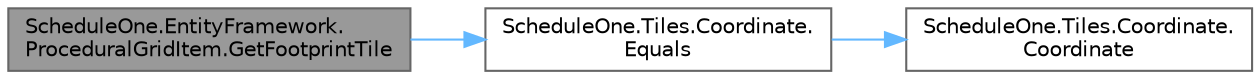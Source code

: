 digraph "ScheduleOne.EntityFramework.ProceduralGridItem.GetFootprintTile"
{
 // LATEX_PDF_SIZE
  bgcolor="transparent";
  edge [fontname=Helvetica,fontsize=10,labelfontname=Helvetica,labelfontsize=10];
  node [fontname=Helvetica,fontsize=10,shape=box,height=0.2,width=0.4];
  rankdir="LR";
  Node1 [id="Node000001",label="ScheduleOne.EntityFramework.\lProceduralGridItem.GetFootprintTile",height=0.2,width=0.4,color="gray40", fillcolor="grey60", style="filled", fontcolor="black",tooltip=" "];
  Node1 -> Node2 [id="edge1_Node000001_Node000002",color="steelblue1",style="solid",tooltip=" "];
  Node2 [id="Node000002",label="ScheduleOne.Tiles.Coordinate.\lEquals",height=0.2,width=0.4,color="grey40", fillcolor="white", style="filled",URL="$class_schedule_one_1_1_tiles_1_1_coordinate.html#a2f2815949072e6936c0aec4cbae6168d",tooltip=" "];
  Node2 -> Node3 [id="edge2_Node000002_Node000003",color="steelblue1",style="solid",tooltip=" "];
  Node3 [id="Node000003",label="ScheduleOne.Tiles.Coordinate.\lCoordinate",height=0.2,width=0.4,color="grey40", fillcolor="white", style="filled",URL="$class_schedule_one_1_1_tiles_1_1_coordinate.html#a86cc657becc93003dfdba2432cf94b51",tooltip=" "];
}
